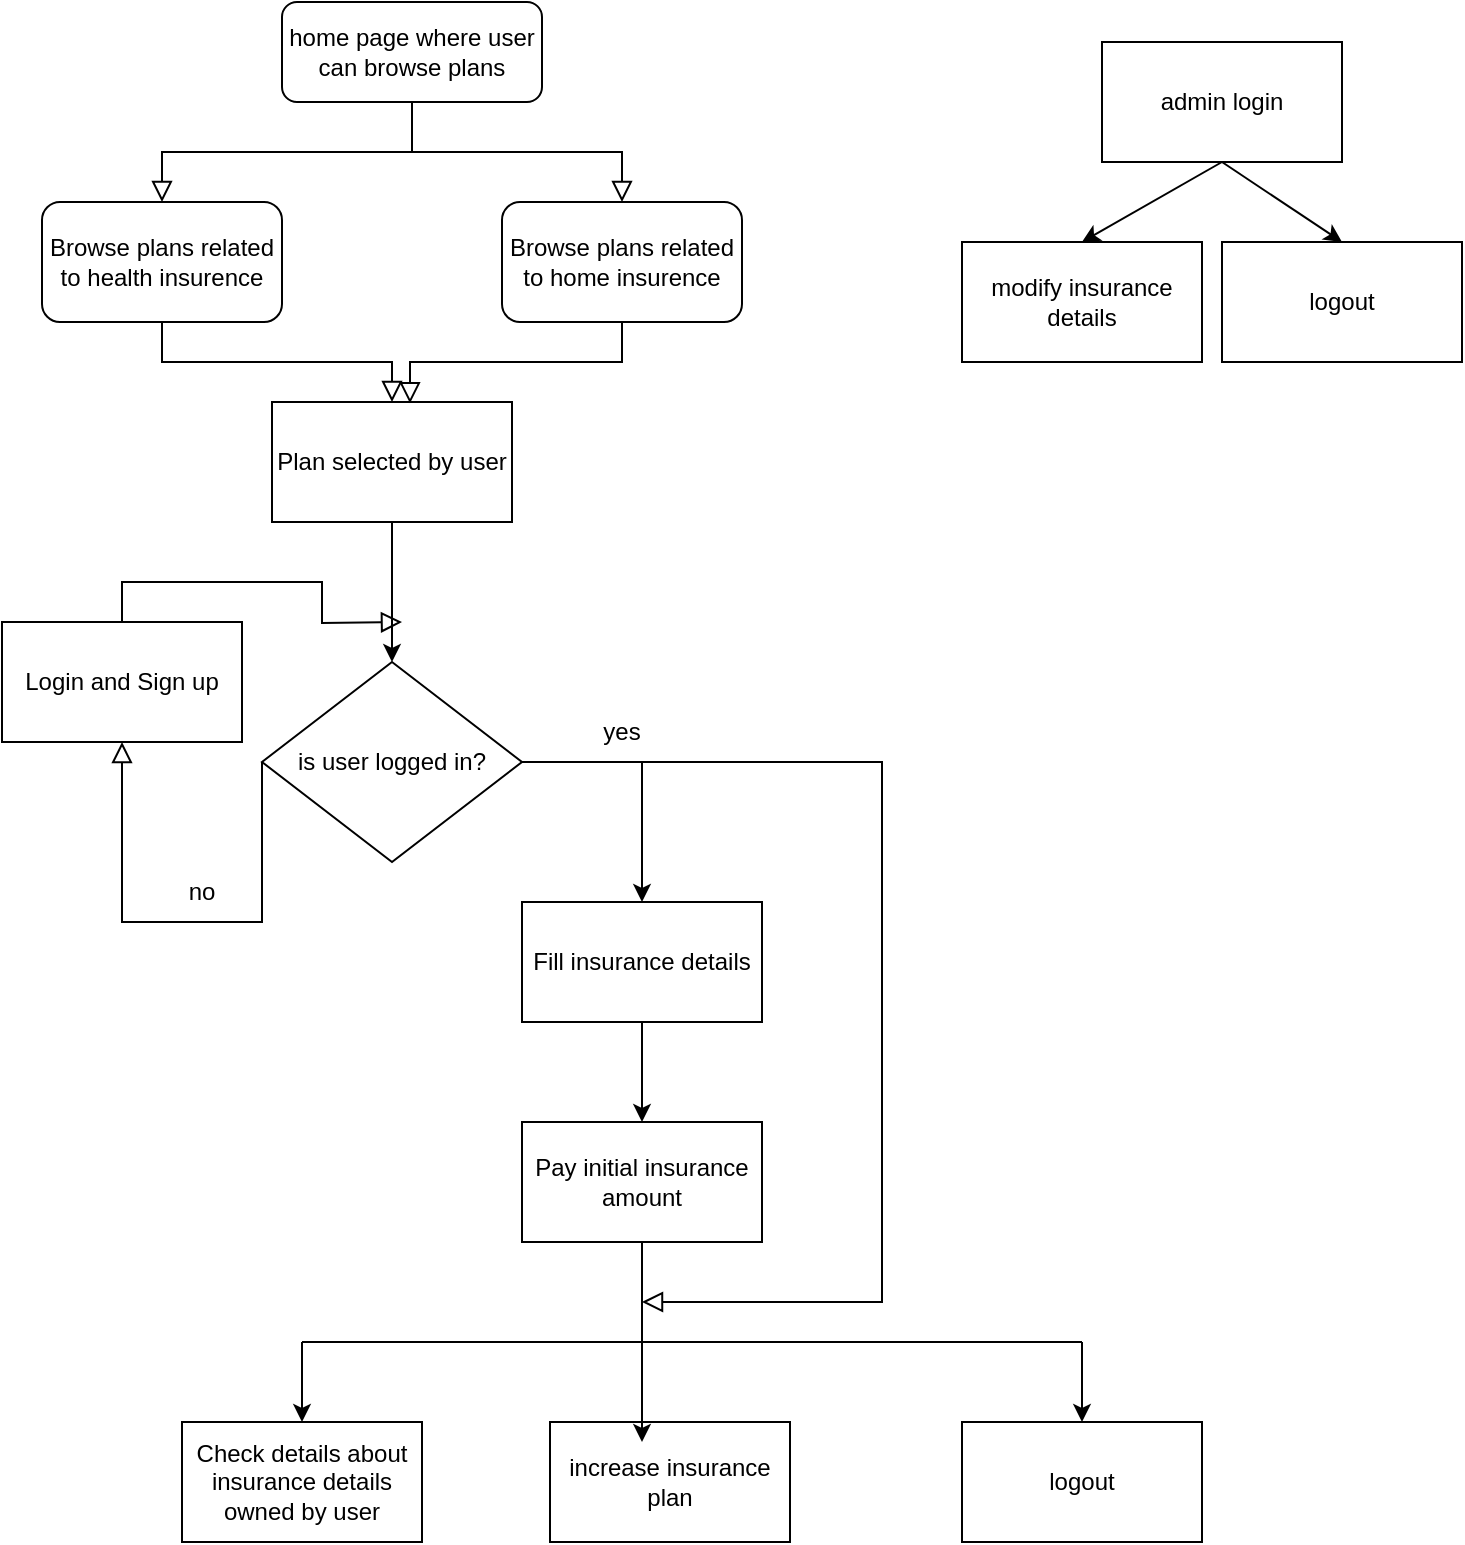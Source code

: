 <mxfile version="20.2.3" type="device"><diagram id="C5RBs43oDa-KdzZeNtuy" name="Page-1"><mxGraphModel dx="1422" dy="876" grid="1" gridSize="10" guides="1" tooltips="1" connect="1" arrows="1" fold="1" page="1" pageScale="1" pageWidth="827" pageHeight="1169" math="0" shadow="0"><root><mxCell id="WIyWlLk6GJQsqaUBKTNV-0"/><mxCell id="WIyWlLk6GJQsqaUBKTNV-1" parent="WIyWlLk6GJQsqaUBKTNV-0"/><mxCell id="WIyWlLk6GJQsqaUBKTNV-2" value="" style="rounded=0;html=1;jettySize=auto;orthogonalLoop=1;fontSize=11;endArrow=block;endFill=0;endSize=8;strokeWidth=1;shadow=0;labelBackgroundColor=none;edgeStyle=orthogonalEdgeStyle;entryX=0.5;entryY=0;entryDx=0;entryDy=0;" parent="WIyWlLk6GJQsqaUBKTNV-1" source="WIyWlLk6GJQsqaUBKTNV-3" target="z6_tumFWUHaEYYVGDwxj-0" edge="1"><mxGeometry relative="1" as="geometry"><mxPoint x="220" y="170" as="targetPoint"/></mxGeometry></mxCell><mxCell id="WIyWlLk6GJQsqaUBKTNV-3" value="home page where user can browse plans" style="rounded=1;whiteSpace=wrap;html=1;fontSize=12;glass=0;strokeWidth=1;shadow=0;" parent="WIyWlLk6GJQsqaUBKTNV-1" vertex="1"><mxGeometry x="160" y="70" width="130" height="50" as="geometry"/></mxCell><mxCell id="z6_tumFWUHaEYYVGDwxj-0" value="Browse plans related to health insurence" style="rounded=1;whiteSpace=wrap;html=1;" parent="WIyWlLk6GJQsqaUBKTNV-1" vertex="1"><mxGeometry x="40" y="170" width="120" height="60" as="geometry"/></mxCell><mxCell id="z6_tumFWUHaEYYVGDwxj-1" value="Browse plans related to home insurence" style="rounded=1;whiteSpace=wrap;html=1;" parent="WIyWlLk6GJQsqaUBKTNV-1" vertex="1"><mxGeometry x="270" y="170" width="120" height="60" as="geometry"/></mxCell><mxCell id="z6_tumFWUHaEYYVGDwxj-5" value="" style="rounded=0;html=1;jettySize=auto;orthogonalLoop=1;fontSize=11;endArrow=block;endFill=0;endSize=8;strokeWidth=1;shadow=0;labelBackgroundColor=none;edgeStyle=orthogonalEdgeStyle;entryX=0.5;entryY=0;entryDx=0;entryDy=0;exitX=0.5;exitY=1;exitDx=0;exitDy=0;" parent="WIyWlLk6GJQsqaUBKTNV-1" source="WIyWlLk6GJQsqaUBKTNV-3" target="z6_tumFWUHaEYYVGDwxj-1" edge="1"><mxGeometry relative="1" as="geometry"><mxPoint x="230" y="130" as="sourcePoint"/><mxPoint x="110" y="180" as="targetPoint"/></mxGeometry></mxCell><mxCell id="z6_tumFWUHaEYYVGDwxj-14" value="" style="edgeStyle=orthogonalEdgeStyle;rounded=0;orthogonalLoop=1;jettySize=auto;html=1;" parent="WIyWlLk6GJQsqaUBKTNV-1" source="z6_tumFWUHaEYYVGDwxj-8" target="z6_tumFWUHaEYYVGDwxj-9" edge="1"><mxGeometry relative="1" as="geometry"/></mxCell><mxCell id="z6_tumFWUHaEYYVGDwxj-8" value="Plan selected by user" style="rounded=0;whiteSpace=wrap;html=1;" parent="WIyWlLk6GJQsqaUBKTNV-1" vertex="1"><mxGeometry x="155" y="270" width="120" height="60" as="geometry"/></mxCell><mxCell id="z6_tumFWUHaEYYVGDwxj-9" value="is user logged in?" style="rhombus;whiteSpace=wrap;html=1;" parent="WIyWlLk6GJQsqaUBKTNV-1" vertex="1"><mxGeometry x="150" y="400" width="130" height="100" as="geometry"/></mxCell><mxCell id="z6_tumFWUHaEYYVGDwxj-16" value="yes" style="text;html=1;strokeColor=none;fillColor=none;align=center;verticalAlign=middle;whiteSpace=wrap;rounded=0;" parent="WIyWlLk6GJQsqaUBKTNV-1" vertex="1"><mxGeometry x="300" y="420" width="60" height="30" as="geometry"/></mxCell><mxCell id="z6_tumFWUHaEYYVGDwxj-17" value="" style="rounded=0;html=1;jettySize=auto;orthogonalLoop=1;fontSize=11;endArrow=block;endFill=0;endSize=8;strokeWidth=1;shadow=0;labelBackgroundColor=none;edgeStyle=orthogonalEdgeStyle;exitX=0;exitY=0.5;exitDx=0;exitDy=0;entryX=0.5;entryY=1;entryDx=0;entryDy=0;" parent="WIyWlLk6GJQsqaUBKTNV-1" source="z6_tumFWUHaEYYVGDwxj-9" edge="1" target="z6_tumFWUHaEYYVGDwxj-19"><mxGeometry relative="1" as="geometry"><mxPoint x="40" y="410" as="sourcePoint"/><mxPoint x="215" y="370" as="targetPoint"/><Array as="points"><mxPoint x="150" y="530"/><mxPoint x="80" y="530"/></Array></mxGeometry></mxCell><mxCell id="z6_tumFWUHaEYYVGDwxj-18" value="no" style="text;html=1;strokeColor=none;fillColor=none;align=center;verticalAlign=middle;whiteSpace=wrap;rounded=0;" parent="WIyWlLk6GJQsqaUBKTNV-1" vertex="1"><mxGeometry x="90" y="500" width="60" height="30" as="geometry"/></mxCell><mxCell id="z6_tumFWUHaEYYVGDwxj-19" value="Login and Sign up" style="rounded=0;whiteSpace=wrap;html=1;" parent="WIyWlLk6GJQsqaUBKTNV-1" vertex="1"><mxGeometry x="20" y="380" width="120" height="60" as="geometry"/></mxCell><mxCell id="z6_tumFWUHaEYYVGDwxj-20" value="" style="rounded=0;html=1;jettySize=auto;orthogonalLoop=1;fontSize=11;endArrow=block;endFill=0;endSize=8;strokeWidth=1;shadow=0;labelBackgroundColor=none;edgeStyle=orthogonalEdgeStyle;entryX=0.5;entryY=0;entryDx=0;entryDy=0;exitX=0.5;exitY=1;exitDx=0;exitDy=0;" parent="WIyWlLk6GJQsqaUBKTNV-1" source="z6_tumFWUHaEYYVGDwxj-0" target="z6_tumFWUHaEYYVGDwxj-8" edge="1"><mxGeometry relative="1" as="geometry"><mxPoint x="130" y="250" as="sourcePoint"/><mxPoint x="10" y="300" as="targetPoint"/></mxGeometry></mxCell><mxCell id="z6_tumFWUHaEYYVGDwxj-21" value="" style="rounded=0;html=1;jettySize=auto;orthogonalLoop=1;fontSize=11;endArrow=block;endFill=0;endSize=8;strokeWidth=1;shadow=0;labelBackgroundColor=none;edgeStyle=orthogonalEdgeStyle;entryX=0.575;entryY=0.011;entryDx=0;entryDy=0;exitX=0.5;exitY=1;exitDx=0;exitDy=0;entryPerimeter=0;" parent="WIyWlLk6GJQsqaUBKTNV-1" source="z6_tumFWUHaEYYVGDwxj-1" target="z6_tumFWUHaEYYVGDwxj-8" edge="1"><mxGeometry relative="1" as="geometry"><mxPoint x="110" y="240" as="sourcePoint"/><mxPoint x="225" y="280" as="targetPoint"/></mxGeometry></mxCell><mxCell id="z6_tumFWUHaEYYVGDwxj-25" value="" style="edgeStyle=orthogonalEdgeStyle;rounded=0;orthogonalLoop=1;jettySize=auto;html=1;" parent="WIyWlLk6GJQsqaUBKTNV-1" source="z6_tumFWUHaEYYVGDwxj-23" target="z6_tumFWUHaEYYVGDwxj-24" edge="1"><mxGeometry relative="1" as="geometry"/></mxCell><mxCell id="z6_tumFWUHaEYYVGDwxj-23" value="Fill insurance details" style="rounded=0;whiteSpace=wrap;html=1;" parent="WIyWlLk6GJQsqaUBKTNV-1" vertex="1"><mxGeometry x="280" y="520" width="120" height="60" as="geometry"/></mxCell><mxCell id="z6_tumFWUHaEYYVGDwxj-24" value="Pay initial insurance amount" style="rounded=0;whiteSpace=wrap;html=1;" parent="WIyWlLk6GJQsqaUBKTNV-1" vertex="1"><mxGeometry x="280" y="630" width="120" height="60" as="geometry"/></mxCell><mxCell id="z6_tumFWUHaEYYVGDwxj-26" value="increase insurance plan" style="rounded=0;whiteSpace=wrap;html=1;" parent="WIyWlLk6GJQsqaUBKTNV-1" vertex="1"><mxGeometry x="294" y="780" width="120" height="60" as="geometry"/></mxCell><mxCell id="z6_tumFWUHaEYYVGDwxj-27" value="Check details about insurance details owned by user" style="rounded=0;whiteSpace=wrap;html=1;" parent="WIyWlLk6GJQsqaUBKTNV-1" vertex="1"><mxGeometry x="110" y="780" width="120" height="60" as="geometry"/></mxCell><mxCell id="z6_tumFWUHaEYYVGDwxj-28" value="logout" style="rounded=0;whiteSpace=wrap;html=1;" parent="WIyWlLk6GJQsqaUBKTNV-1" vertex="1"><mxGeometry x="500" y="780" width="120" height="60" as="geometry"/></mxCell><mxCell id="z6_tumFWUHaEYYVGDwxj-29" value="" style="rounded=0;html=1;jettySize=auto;orthogonalLoop=1;fontSize=11;endArrow=block;endFill=0;endSize=8;strokeWidth=1;shadow=0;labelBackgroundColor=none;edgeStyle=orthogonalEdgeStyle;exitX=1;exitY=0.5;exitDx=0;exitDy=0;" parent="WIyWlLk6GJQsqaUBKTNV-1" source="z6_tumFWUHaEYYVGDwxj-9" edge="1"><mxGeometry relative="1" as="geometry"><mxPoint x="380" y="430" as="sourcePoint"/><mxPoint x="340" y="720" as="targetPoint"/><Array as="points"><mxPoint x="460" y="450"/></Array></mxGeometry></mxCell><mxCell id="z6_tumFWUHaEYYVGDwxj-30" value="" style="endArrow=none;html=1;rounded=0;" parent="WIyWlLk6GJQsqaUBKTNV-1" edge="1"><mxGeometry width="50" height="50" relative="1" as="geometry"><mxPoint x="170" y="740" as="sourcePoint"/><mxPoint x="560" y="740" as="targetPoint"/></mxGeometry></mxCell><mxCell id="z6_tumFWUHaEYYVGDwxj-33" value="" style="endArrow=classic;html=1;rounded=0;entryX=0.5;entryY=0;entryDx=0;entryDy=0;" parent="WIyWlLk6GJQsqaUBKTNV-1" target="z6_tumFWUHaEYYVGDwxj-27" edge="1"><mxGeometry width="50" height="50" relative="1" as="geometry"><mxPoint x="170" y="740" as="sourcePoint"/><mxPoint x="320" y="680" as="targetPoint"/></mxGeometry></mxCell><mxCell id="z6_tumFWUHaEYYVGDwxj-36" value="" style="endArrow=classic;html=1;rounded=0;exitX=0.5;exitY=1;exitDx=0;exitDy=0;" parent="WIyWlLk6GJQsqaUBKTNV-1" source="z6_tumFWUHaEYYVGDwxj-24" edge="1"><mxGeometry width="50" height="50" relative="1" as="geometry"><mxPoint x="270" y="670" as="sourcePoint"/><mxPoint x="340" y="790" as="targetPoint"/></mxGeometry></mxCell><mxCell id="aGq7E6B92XMSwbZz_XY3-0" value="admin login" style="rounded=0;whiteSpace=wrap;html=1;" parent="WIyWlLk6GJQsqaUBKTNV-1" vertex="1"><mxGeometry x="570" y="90" width="120" height="60" as="geometry"/></mxCell><mxCell id="aGq7E6B92XMSwbZz_XY3-1" value="modify insurance details" style="rounded=0;whiteSpace=wrap;html=1;" parent="WIyWlLk6GJQsqaUBKTNV-1" vertex="1"><mxGeometry x="500" y="190" width="120" height="60" as="geometry"/></mxCell><mxCell id="aGq7E6B92XMSwbZz_XY3-2" value="logout" style="rounded=0;whiteSpace=wrap;html=1;" parent="WIyWlLk6GJQsqaUBKTNV-1" vertex="1"><mxGeometry x="630" y="190" width="120" height="60" as="geometry"/></mxCell><mxCell id="aGq7E6B92XMSwbZz_XY3-3" value="" style="endArrow=classic;html=1;rounded=0;exitX=0.5;exitY=1;exitDx=0;exitDy=0;entryX=0.5;entryY=0;entryDx=0;entryDy=0;" parent="WIyWlLk6GJQsqaUBKTNV-1" source="aGq7E6B92XMSwbZz_XY3-0" target="aGq7E6B92XMSwbZz_XY3-1" edge="1"><mxGeometry width="50" height="50" relative="1" as="geometry"><mxPoint x="380" y="330" as="sourcePoint"/><mxPoint x="430" y="280" as="targetPoint"/></mxGeometry></mxCell><mxCell id="aGq7E6B92XMSwbZz_XY3-4" value="" style="endArrow=classic;html=1;rounded=0;exitX=0.5;exitY=1;exitDx=0;exitDy=0;entryX=0.5;entryY=0;entryDx=0;entryDy=0;" parent="WIyWlLk6GJQsqaUBKTNV-1" source="aGq7E6B92XMSwbZz_XY3-0" target="aGq7E6B92XMSwbZz_XY3-2" edge="1"><mxGeometry width="50" height="50" relative="1" as="geometry"><mxPoint x="380" y="330" as="sourcePoint"/><mxPoint x="430" y="280" as="targetPoint"/></mxGeometry></mxCell><mxCell id="TdJWcXoYoIh4VChS9S1n-3" value="" style="rounded=0;html=1;jettySize=auto;orthogonalLoop=1;fontSize=11;endArrow=block;endFill=0;endSize=8;strokeWidth=1;shadow=0;labelBackgroundColor=none;edgeStyle=orthogonalEdgeStyle;exitX=0.5;exitY=0;exitDx=0;exitDy=0;" edge="1" parent="WIyWlLk6GJQsqaUBKTNV-1" source="z6_tumFWUHaEYYVGDwxj-19"><mxGeometry relative="1" as="geometry"><mxPoint x="70" y="360" as="sourcePoint"/><mxPoint x="220" y="380" as="targetPoint"/></mxGeometry></mxCell><mxCell id="TdJWcXoYoIh4VChS9S1n-4" value="" style="endArrow=classic;html=1;rounded=0;entryX=0.5;entryY=0;entryDx=0;entryDy=0;" edge="1" parent="WIyWlLk6GJQsqaUBKTNV-1" target="z6_tumFWUHaEYYVGDwxj-23"><mxGeometry width="50" height="50" relative="1" as="geometry"><mxPoint x="340" y="450" as="sourcePoint"/><mxPoint x="320" y="480" as="targetPoint"/></mxGeometry></mxCell><mxCell id="TdJWcXoYoIh4VChS9S1n-5" value="" style="endArrow=classic;html=1;rounded=0;entryX=0.5;entryY=0;entryDx=0;entryDy=0;" edge="1" parent="WIyWlLk6GJQsqaUBKTNV-1" target="z6_tumFWUHaEYYVGDwxj-28"><mxGeometry width="50" height="50" relative="1" as="geometry"><mxPoint x="560" y="740" as="sourcePoint"/><mxPoint x="320" y="480" as="targetPoint"/></mxGeometry></mxCell></root></mxGraphModel></diagram></mxfile>